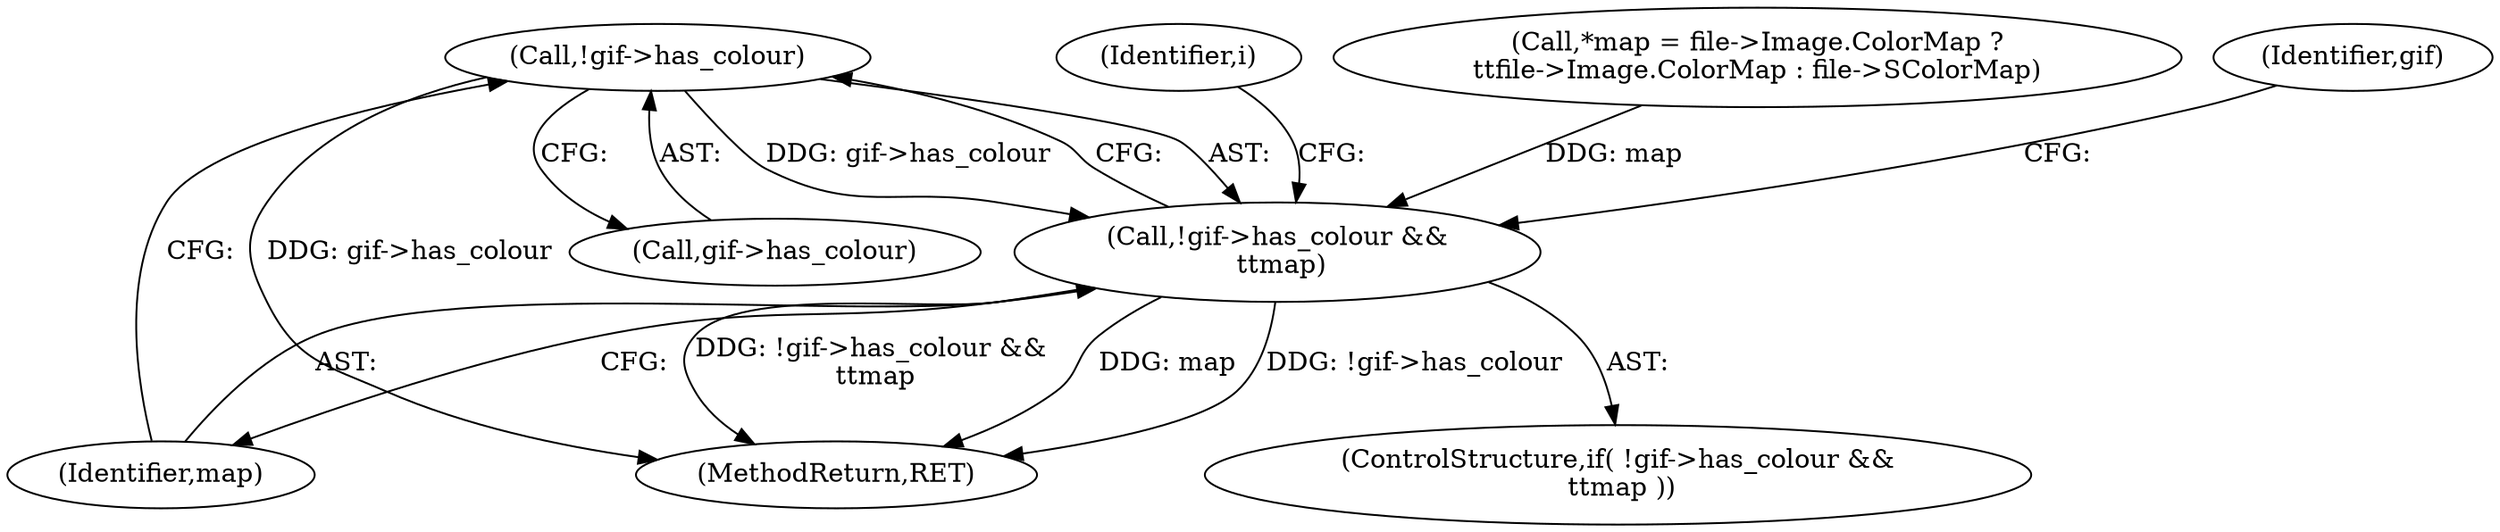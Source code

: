 digraph "0_libvips_ce684dd008532ea0bf9d4a1d89bacb35f4a83f4d@pointer" {
"1000231" [label="(Call,!gif->has_colour)"];
"1000230" [label="(Call,!gif->has_colour &&\n \t\tmap)"];
"1000229" [label="(ControlStructure,if( !gif->has_colour &&\n \t\tmap ))"];
"1000303" [label="(MethodReturn,RET)"];
"1000232" [label="(Call,gif->has_colour)"];
"1000115" [label="(Call,*map = file->Image.ColorMap ?\n\t\tfile->Image.ColorMap : file->SColorMap)"];
"1000230" [label="(Call,!gif->has_colour &&\n \t\tmap)"];
"1000292" [label="(Identifier,gif)"];
"1000235" [label="(Identifier,map)"];
"1000231" [label="(Call,!gif->has_colour)"];
"1000240" [label="(Identifier,i)"];
"1000231" -> "1000230"  [label="AST: "];
"1000231" -> "1000232"  [label="CFG: "];
"1000232" -> "1000231"  [label="AST: "];
"1000235" -> "1000231"  [label="CFG: "];
"1000230" -> "1000231"  [label="CFG: "];
"1000231" -> "1000303"  [label="DDG: gif->has_colour"];
"1000231" -> "1000230"  [label="DDG: gif->has_colour"];
"1000230" -> "1000229"  [label="AST: "];
"1000230" -> "1000235"  [label="CFG: "];
"1000235" -> "1000230"  [label="AST: "];
"1000240" -> "1000230"  [label="CFG: "];
"1000292" -> "1000230"  [label="CFG: "];
"1000230" -> "1000303"  [label="DDG: map"];
"1000230" -> "1000303"  [label="DDG: !gif->has_colour"];
"1000230" -> "1000303"  [label="DDG: !gif->has_colour &&\n \t\tmap"];
"1000115" -> "1000230"  [label="DDG: map"];
}
